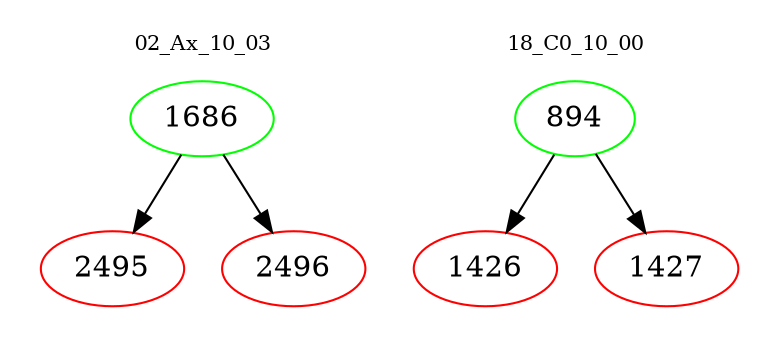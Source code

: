 digraph{
subgraph cluster_0 {
color = white
label = "02_Ax_10_03";
fontsize=10;
T0_1686 [label="1686", color="green"]
T0_1686 -> T0_2495 [color="black"]
T0_2495 [label="2495", color="red"]
T0_1686 -> T0_2496 [color="black"]
T0_2496 [label="2496", color="red"]
}
subgraph cluster_1 {
color = white
label = "18_C0_10_00";
fontsize=10;
T1_894 [label="894", color="green"]
T1_894 -> T1_1426 [color="black"]
T1_1426 [label="1426", color="red"]
T1_894 -> T1_1427 [color="black"]
T1_1427 [label="1427", color="red"]
}
}
